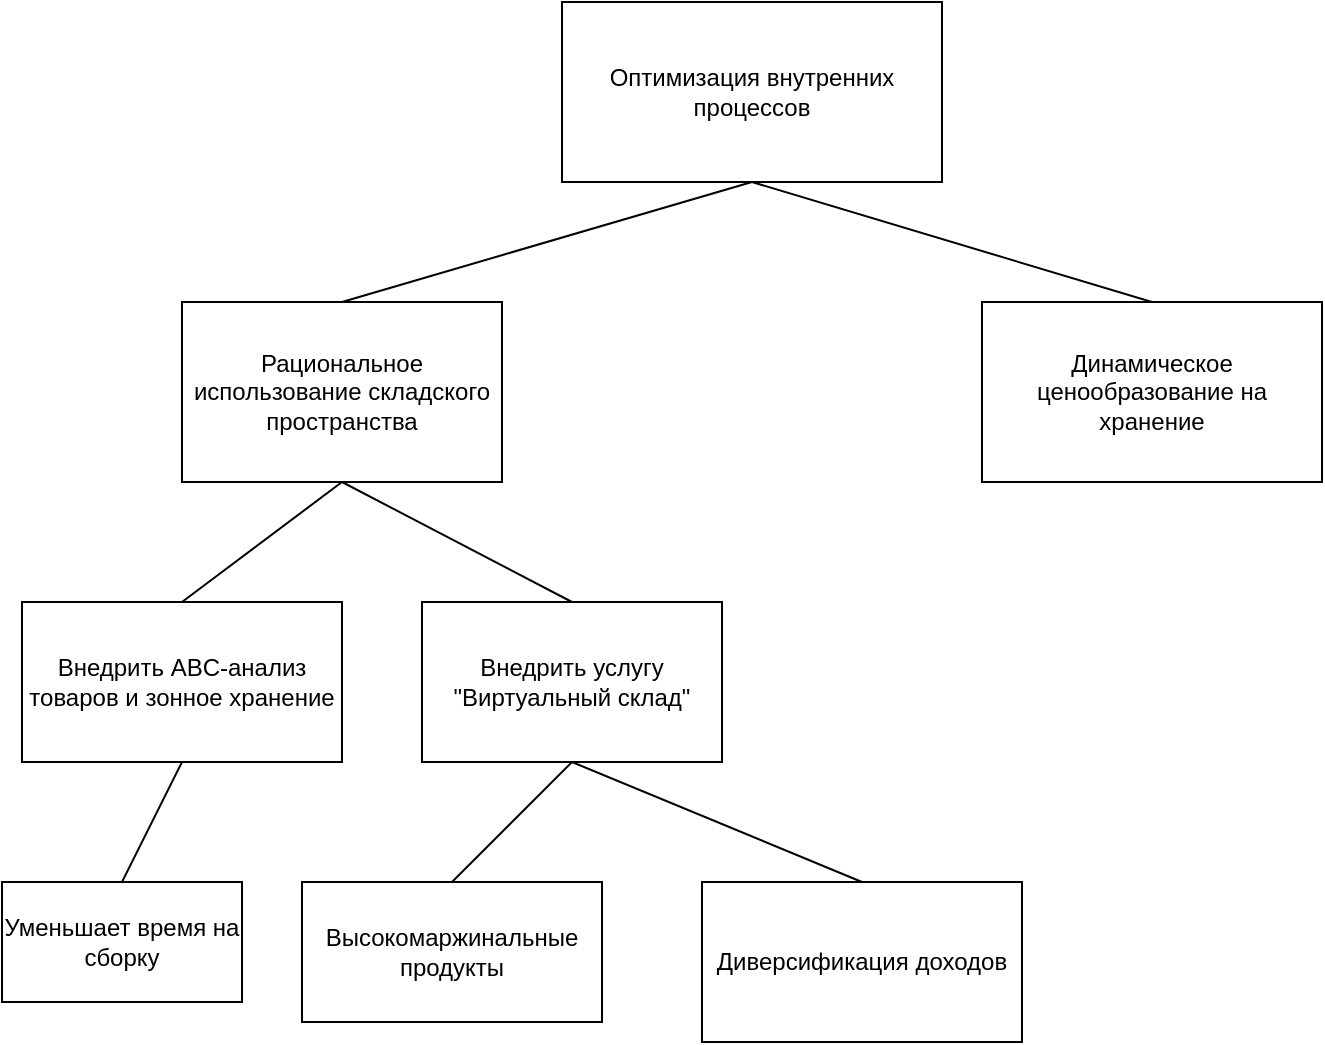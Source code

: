 <mxfile version="28.2.2">
  <diagram name="Страница — 1" id="ftTf1740qBRhjsC5UyiH">
    <mxGraphModel dx="712" dy="776" grid="1" gridSize="10" guides="1" tooltips="1" connect="1" arrows="1" fold="1" page="1" pageScale="1" pageWidth="827" pageHeight="1169" math="0" shadow="0">
      <root>
        <mxCell id="0" />
        <mxCell id="1" parent="0" />
        <mxCell id="VKB1BWsQKKEYduPVDShD-2" value="Оптимизация внутренних процессов" style="rounded=0;whiteSpace=wrap;html=1;" vertex="1" parent="1">
          <mxGeometry x="310" y="60" width="190" height="90" as="geometry" />
        </mxCell>
        <mxCell id="VKB1BWsQKKEYduPVDShD-3" value="Внедрить ABC-анализ товаров и зонное хранение" style="rounded=0;whiteSpace=wrap;html=1;" vertex="1" parent="1">
          <mxGeometry x="40" y="360" width="160" height="80" as="geometry" />
        </mxCell>
        <mxCell id="VKB1BWsQKKEYduPVDShD-4" value="Рациональное использование складского пространства" style="rounded=0;whiteSpace=wrap;html=1;" vertex="1" parent="1">
          <mxGeometry x="120" y="210" width="160" height="90" as="geometry" />
        </mxCell>
        <mxCell id="VKB1BWsQKKEYduPVDShD-6" value="" style="endArrow=none;html=1;rounded=0;entryX=0.5;entryY=1;entryDx=0;entryDy=0;exitX=0.5;exitY=0;exitDx=0;exitDy=0;" edge="1" parent="1" source="VKB1BWsQKKEYduPVDShD-4" target="VKB1BWsQKKEYduPVDShD-2">
          <mxGeometry width="50" height="50" relative="1" as="geometry">
            <mxPoint x="360" y="430" as="sourcePoint" />
            <mxPoint x="410" y="380" as="targetPoint" />
          </mxGeometry>
        </mxCell>
        <mxCell id="VKB1BWsQKKEYduPVDShD-7" value="" style="endArrow=none;html=1;rounded=0;entryX=0.5;entryY=1;entryDx=0;entryDy=0;exitX=0.5;exitY=0;exitDx=0;exitDy=0;" edge="1" parent="1" source="VKB1BWsQKKEYduPVDShD-3" target="VKB1BWsQKKEYduPVDShD-4">
          <mxGeometry width="50" height="50" relative="1" as="geometry">
            <mxPoint x="360" y="430" as="sourcePoint" />
            <mxPoint x="410" y="380" as="targetPoint" />
          </mxGeometry>
        </mxCell>
        <mxCell id="VKB1BWsQKKEYduPVDShD-8" value="Внедрить услугу &quot;Виртуальный склад&quot;" style="rounded=0;whiteSpace=wrap;html=1;" vertex="1" parent="1">
          <mxGeometry x="240" y="360" width="150" height="80" as="geometry" />
        </mxCell>
        <mxCell id="VKB1BWsQKKEYduPVDShD-9" value="" style="endArrow=none;html=1;rounded=0;entryX=0.5;entryY=1;entryDx=0;entryDy=0;exitX=0.5;exitY=0;exitDx=0;exitDy=0;" edge="1" parent="1" source="VKB1BWsQKKEYduPVDShD-8" target="VKB1BWsQKKEYduPVDShD-4">
          <mxGeometry width="50" height="50" relative="1" as="geometry">
            <mxPoint x="360" y="430" as="sourcePoint" />
            <mxPoint x="410" y="380" as="targetPoint" />
          </mxGeometry>
        </mxCell>
        <mxCell id="VKB1BWsQKKEYduPVDShD-10" value="&lt;div style=&quot;&quot;&gt;Высокомаржинальные продукты&lt;/div&gt;" style="rounded=0;whiteSpace=wrap;html=1;align=center;" vertex="1" parent="1">
          <mxGeometry x="180" y="500" width="150" height="70" as="geometry" />
        </mxCell>
        <mxCell id="VKB1BWsQKKEYduPVDShD-11" value="" style="endArrow=none;html=1;rounded=0;entryX=0.5;entryY=1;entryDx=0;entryDy=0;exitX=0.5;exitY=0;exitDx=0;exitDy=0;" edge="1" parent="1" source="VKB1BWsQKKEYduPVDShD-10" target="VKB1BWsQKKEYduPVDShD-8">
          <mxGeometry width="50" height="50" relative="1" as="geometry">
            <mxPoint x="300" y="430" as="sourcePoint" />
            <mxPoint x="350" y="380" as="targetPoint" />
          </mxGeometry>
        </mxCell>
        <mxCell id="VKB1BWsQKKEYduPVDShD-12" value="Диверсификация доходов" style="rounded=0;whiteSpace=wrap;html=1;" vertex="1" parent="1">
          <mxGeometry x="380" y="500" width="160" height="80" as="geometry" />
        </mxCell>
        <mxCell id="VKB1BWsQKKEYduPVDShD-13" value="" style="endArrow=none;html=1;rounded=0;entryX=0.5;entryY=1;entryDx=0;entryDy=0;exitX=0.5;exitY=0;exitDx=0;exitDy=0;" edge="1" parent="1" source="VKB1BWsQKKEYduPVDShD-12" target="VKB1BWsQKKEYduPVDShD-8">
          <mxGeometry width="50" height="50" relative="1" as="geometry">
            <mxPoint x="330" y="480" as="sourcePoint" />
            <mxPoint x="380" y="430" as="targetPoint" />
          </mxGeometry>
        </mxCell>
        <mxCell id="VKB1BWsQKKEYduPVDShD-14" value="Уменьшает время на сборку" style="rounded=0;whiteSpace=wrap;html=1;" vertex="1" parent="1">
          <mxGeometry x="30" y="500" width="120" height="60" as="geometry" />
        </mxCell>
        <mxCell id="VKB1BWsQKKEYduPVDShD-15" value="" style="endArrow=none;html=1;rounded=0;entryX=0.5;entryY=1;entryDx=0;entryDy=0;exitX=0.5;exitY=0;exitDx=0;exitDy=0;" edge="1" parent="1" source="VKB1BWsQKKEYduPVDShD-14" target="VKB1BWsQKKEYduPVDShD-3">
          <mxGeometry width="50" height="50" relative="1" as="geometry">
            <mxPoint x="170" y="500" as="sourcePoint" />
            <mxPoint x="220" y="450" as="targetPoint" />
          </mxGeometry>
        </mxCell>
        <mxCell id="VKB1BWsQKKEYduPVDShD-16" value="Динамическое ценообразование на хранение" style="rounded=0;whiteSpace=wrap;html=1;" vertex="1" parent="1">
          <mxGeometry x="520" y="210" width="170" height="90" as="geometry" />
        </mxCell>
        <mxCell id="VKB1BWsQKKEYduPVDShD-17" value="" style="endArrow=none;html=1;rounded=0;entryX=0.5;entryY=1;entryDx=0;entryDy=0;exitX=0.5;exitY=0;exitDx=0;exitDy=0;" edge="1" parent="1" source="VKB1BWsQKKEYduPVDShD-16" target="VKB1BWsQKKEYduPVDShD-2">
          <mxGeometry width="50" height="50" relative="1" as="geometry">
            <mxPoint x="570" y="390" as="sourcePoint" />
            <mxPoint x="620" y="340" as="targetPoint" />
          </mxGeometry>
        </mxCell>
      </root>
    </mxGraphModel>
  </diagram>
</mxfile>
